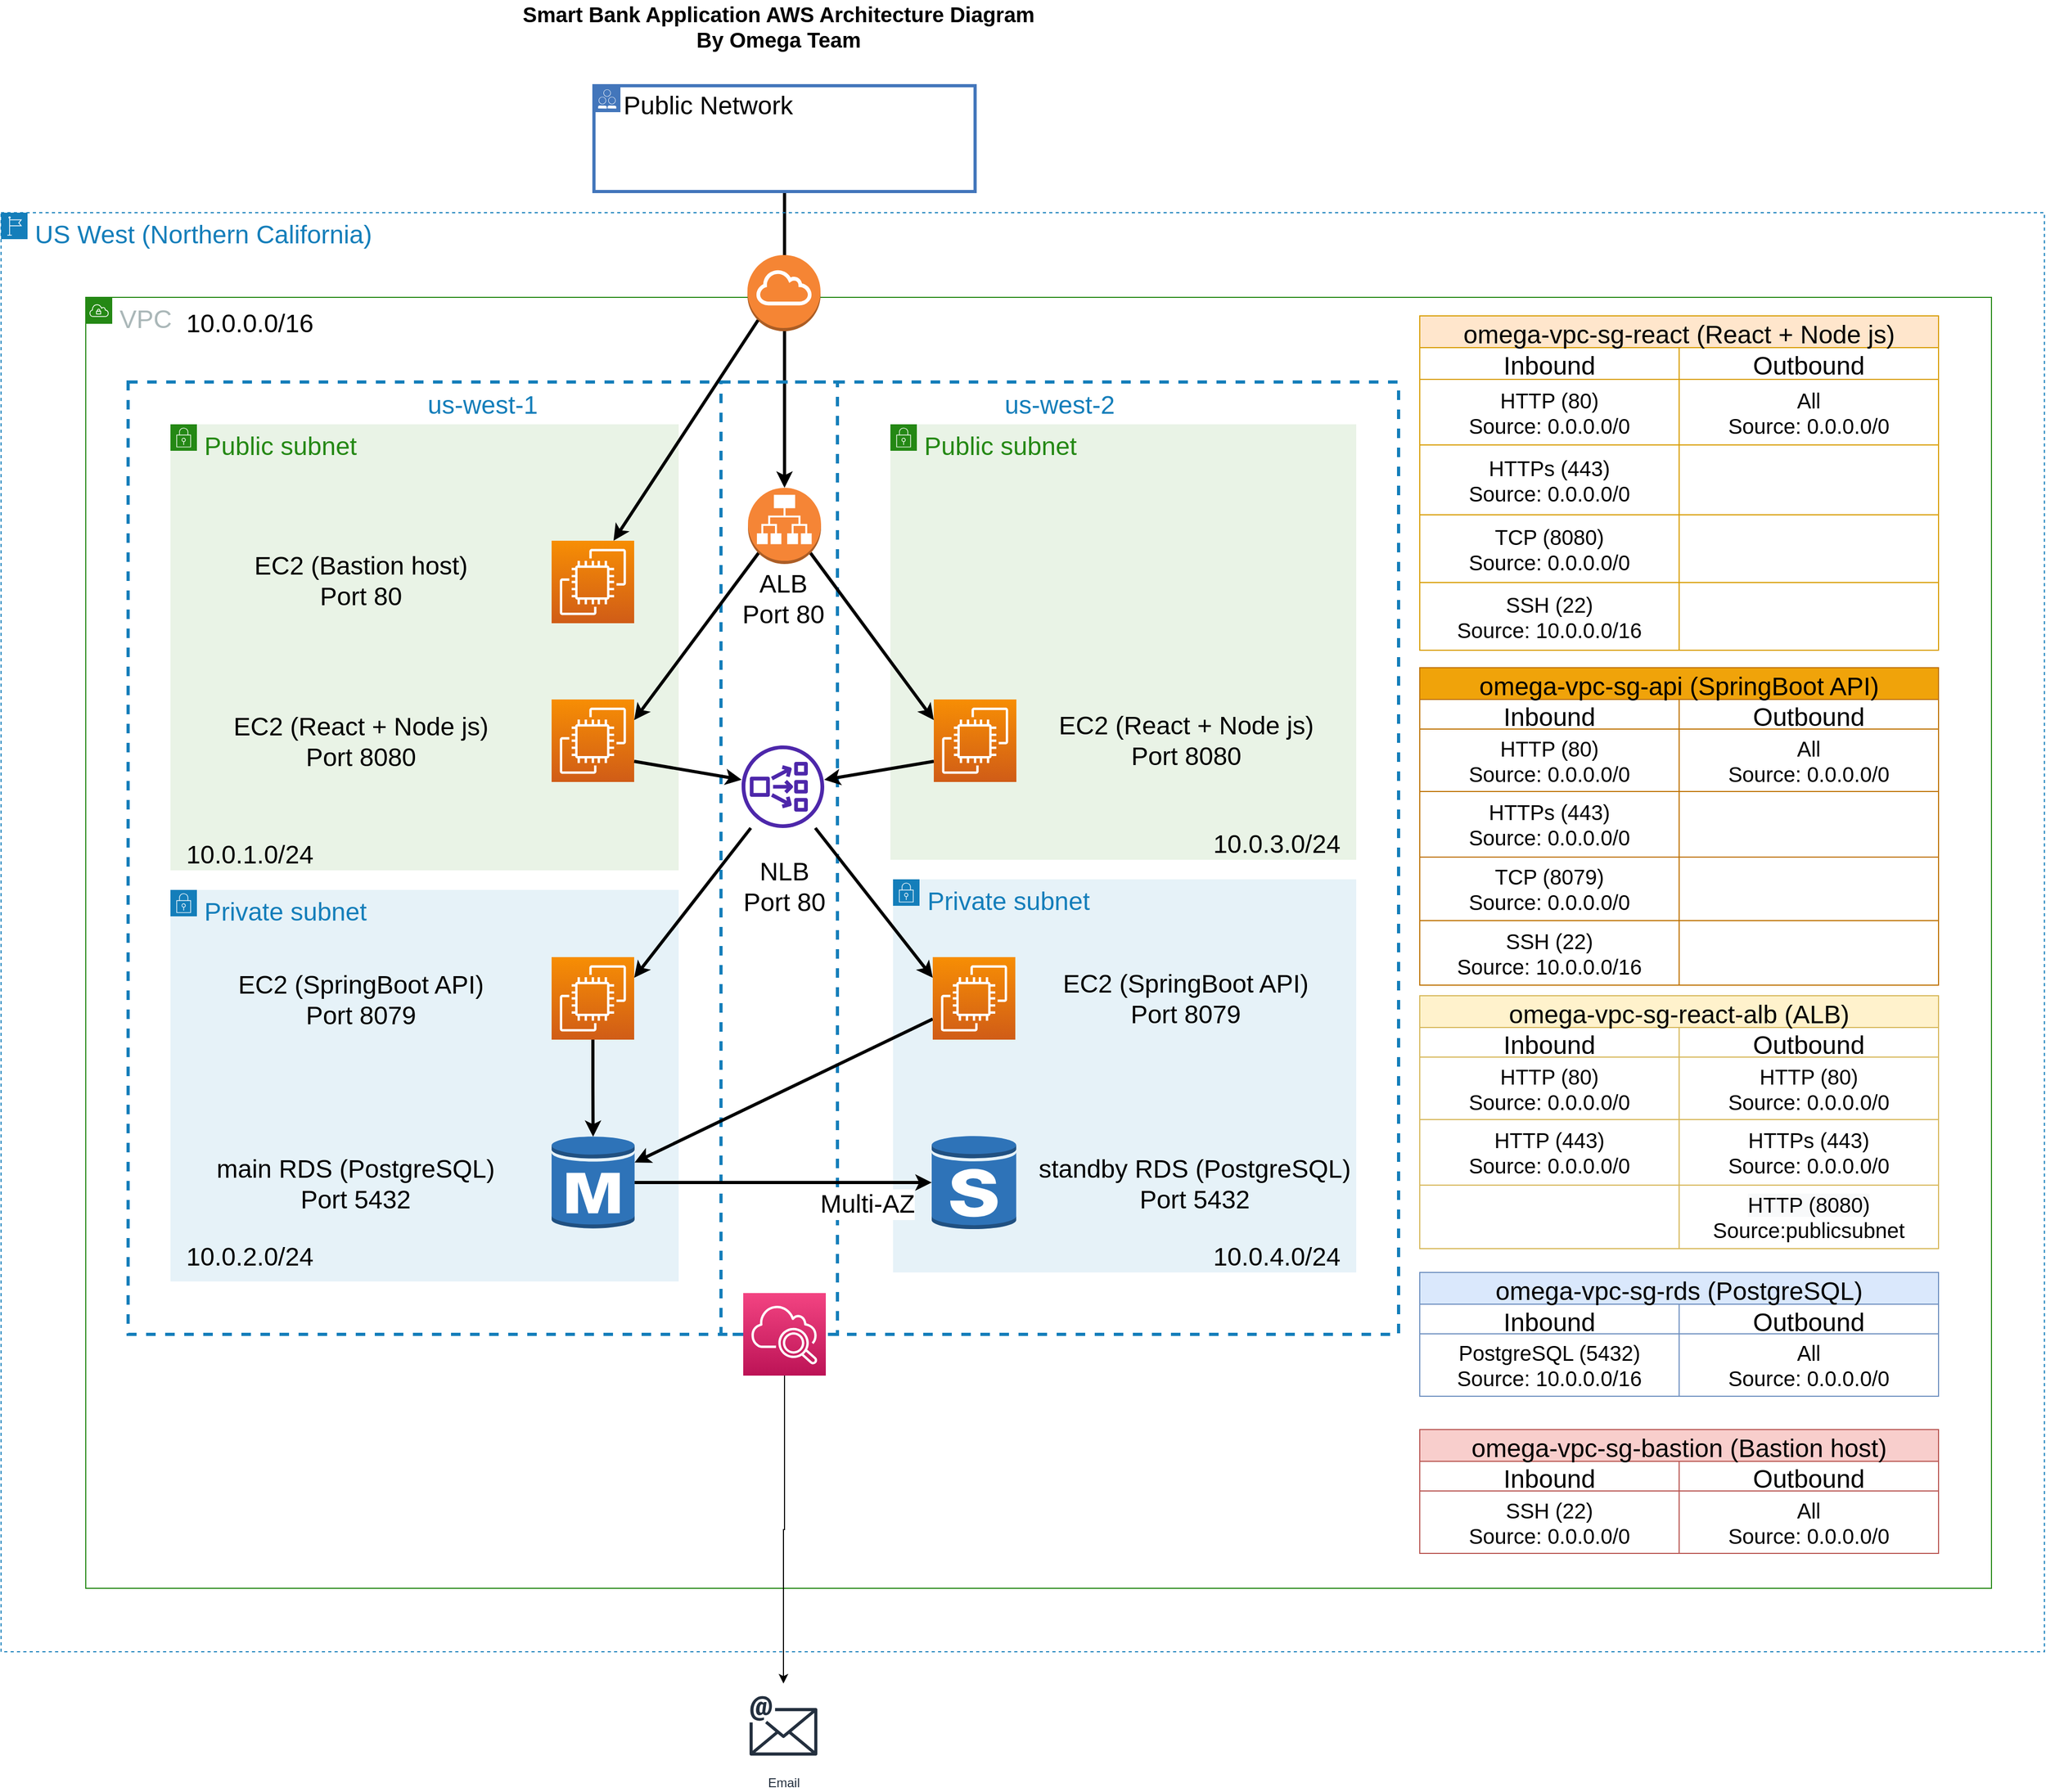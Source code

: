 <mxfile version="20.0.4" type="github">
  <diagram id="q4DbutcKK7p-0qS4GxbQ" name="Page-1">
    <mxGraphModel dx="2607" dy="2327" grid="1" gridSize="10" guides="1" tooltips="1" connect="1" arrows="1" fold="1" page="1" pageScale="1" pageWidth="850" pageHeight="1100" math="0" shadow="0">
      <root>
        <mxCell id="0" />
        <mxCell id="1" parent="0" />
        <mxCell id="DpT2R7imNi2lBxHPkehf-1" value="&lt;b&gt;Smart Bank Application AWS Architecture Diagram&lt;br&gt;By Omega Team&lt;br&gt;&lt;/b&gt;" style="text;html=1;strokeColor=none;fillColor=none;align=center;verticalAlign=middle;whiteSpace=wrap;rounded=0;fontSize=20;" parent="1" vertex="1">
          <mxGeometry x="530" y="40" width="489" height="47.5" as="geometry" />
        </mxCell>
        <mxCell id="DpT2R7imNi2lBxHPkehf-2" style="edgeStyle=orthogonalEdgeStyle;rounded=0;orthogonalLoop=1;jettySize=auto;html=1;fontSize=24;strokeWidth=3;entryX=0.5;entryY=0;entryDx=0;entryDy=0;entryPerimeter=0;" parent="1" source="DpT2R7imNi2lBxHPkehf-97" target="DpT2R7imNi2lBxHPkehf-32" edge="1">
          <mxGeometry relative="1" as="geometry">
            <mxPoint x="780" y="392" as="targetPoint" />
          </mxGeometry>
        </mxCell>
        <mxCell id="DpT2R7imNi2lBxHPkehf-3" value="US West (Northern California)" style="points=[[0,0],[0.25,0],[0.5,0],[0.75,0],[1,0],[1,0.25],[1,0.5],[1,0.75],[1,1],[0.75,1],[0.5,1],[0.25,1],[0,1],[0,0.75],[0,0.5],[0,0.25]];outlineConnect=0;gradientColor=none;html=1;whiteSpace=wrap;fontSize=24;fontStyle=0;container=1;pointerEvents=0;collapsible=0;recursiveResize=0;shape=mxgraph.aws4.group;grIcon=mxgraph.aws4.group_region;strokeColor=#147EBA;fillColor=none;verticalAlign=top;align=left;spacingLeft=30;fontColor=#147EBA;dashed=1;" parent="1" vertex="1">
          <mxGeometry x="40" y="240" width="1930" height="1360" as="geometry" />
        </mxCell>
        <mxCell id="DpT2R7imNi2lBxHPkehf-4" value="VPC" style="points=[[0,0],[0.25,0],[0.5,0],[0.75,0],[1,0],[1,0.25],[1,0.5],[1,0.75],[1,1],[0.75,1],[0.5,1],[0.25,1],[0,1],[0,0.75],[0,0.5],[0,0.25]];outlineConnect=0;gradientColor=none;html=1;whiteSpace=wrap;fontSize=24;fontStyle=0;container=1;pointerEvents=0;collapsible=0;recursiveResize=0;shape=mxgraph.aws4.group;grIcon=mxgraph.aws4.group_vpc;strokeColor=#248814;fillColor=none;verticalAlign=top;align=left;spacingLeft=30;fontColor=#AAB7B8;dashed=0;" parent="DpT2R7imNi2lBxHPkehf-3" vertex="1">
          <mxGeometry x="80" y="80" width="1800" height="1220" as="geometry" />
        </mxCell>
        <mxCell id="DpT2R7imNi2lBxHPkehf-5" value="us-west-1" style="fillColor=none;strokeColor=#147EBA;dashed=1;verticalAlign=top;fontStyle=0;fontColor=#147EBA;fontSize=24;strokeWidth=3;" parent="DpT2R7imNi2lBxHPkehf-4" vertex="1">
          <mxGeometry x="40" y="80" width="670" height="900" as="geometry" />
        </mxCell>
        <mxCell id="DpT2R7imNi2lBxHPkehf-6" value="us-west-2" style="fillColor=none;strokeColor=#147EBA;dashed=1;verticalAlign=top;fontStyle=0;fontColor=#147EBA;fontSize=24;strokeWidth=3;" parent="DpT2R7imNi2lBxHPkehf-4" vertex="1">
          <mxGeometry x="600" y="80" width="640" height="900" as="geometry" />
        </mxCell>
        <mxCell id="DpT2R7imNi2lBxHPkehf-7" value="Public subnet" style="points=[[0,0],[0.25,0],[0.5,0],[0.75,0],[1,0],[1,0.25],[1,0.5],[1,0.75],[1,1],[0.75,1],[0.5,1],[0.25,1],[0,1],[0,0.75],[0,0.5],[0,0.25]];outlineConnect=0;gradientColor=none;html=1;whiteSpace=wrap;fontSize=24;fontStyle=0;container=1;pointerEvents=0;collapsible=0;recursiveResize=0;shape=mxgraph.aws4.group;grIcon=mxgraph.aws4.group_security_group;grStroke=0;strokeColor=#248814;fillColor=#E9F3E6;verticalAlign=top;align=left;spacingLeft=30;fontColor=#248814;dashed=0;" parent="DpT2R7imNi2lBxHPkehf-4" vertex="1">
          <mxGeometry x="80" y="120" width="480" height="421.5" as="geometry" />
        </mxCell>
        <mxCell id="DpT2R7imNi2lBxHPkehf-9" value="&lt;font style=&quot;font-size: 24px;&quot;&gt;10.0.1.0/24&lt;/font&gt;" style="text;html=1;strokeColor=none;fillColor=none;align=center;verticalAlign=middle;whiteSpace=wrap;rounded=0;" parent="DpT2R7imNi2lBxHPkehf-7" vertex="1">
          <mxGeometry y="391.5" width="150" height="30" as="geometry" />
        </mxCell>
        <mxCell id="DpT2R7imNi2lBxHPkehf-10" value="" style="sketch=0;points=[[0,0,0],[0.25,0,0],[0.5,0,0],[0.75,0,0],[1,0,0],[0,1,0],[0.25,1,0],[0.5,1,0],[0.75,1,0],[1,1,0],[0,0.25,0],[0,0.5,0],[0,0.75,0],[1,0.25,0],[1,0.5,0],[1,0.75,0]];outlineConnect=0;fontColor=#232F3E;gradientColor=#F78E04;gradientDirection=north;fillColor=#D05C17;strokeColor=#ffffff;dashed=0;verticalLabelPosition=bottom;verticalAlign=top;align=center;html=1;fontSize=12;fontStyle=0;aspect=fixed;shape=mxgraph.aws4.resourceIcon;resIcon=mxgraph.aws4.ec2;" parent="DpT2R7imNi2lBxHPkehf-7" vertex="1">
          <mxGeometry x="360" y="260" width="78" height="78" as="geometry" />
        </mxCell>
        <mxCell id="DpT2R7imNi2lBxHPkehf-11" value="Public subnet" style="points=[[0,0],[0.25,0],[0.5,0],[0.75,0],[1,0],[1,0.25],[1,0.5],[1,0.75],[1,1],[0.75,1],[0.5,1],[0.25,1],[0,1],[0,0.75],[0,0.5],[0,0.25]];outlineConnect=0;gradientColor=none;html=1;whiteSpace=wrap;fontSize=24;fontStyle=0;container=1;pointerEvents=0;collapsible=0;recursiveResize=0;shape=mxgraph.aws4.group;grIcon=mxgraph.aws4.group_security_group;grStroke=0;strokeColor=#248814;fillColor=#E9F3E6;verticalAlign=top;align=left;spacingLeft=30;fontColor=#248814;dashed=0;" parent="DpT2R7imNi2lBxHPkehf-4" vertex="1">
          <mxGeometry x="760" y="120" width="440" height="411.5" as="geometry" />
        </mxCell>
        <mxCell id="DpT2R7imNi2lBxHPkehf-12" value="Private subnet" style="points=[[0,0],[0.25,0],[0.5,0],[0.75,0],[1,0],[1,0.25],[1,0.5],[1,0.75],[1,1],[0.75,1],[0.5,1],[0.25,1],[0,1],[0,0.75],[0,0.5],[0,0.25]];outlineConnect=0;gradientColor=none;html=1;whiteSpace=wrap;fontSize=24;fontStyle=0;container=1;pointerEvents=0;collapsible=0;recursiveResize=0;shape=mxgraph.aws4.group;grIcon=mxgraph.aws4.group_security_group;grStroke=0;strokeColor=#147EBA;fillColor=#E6F2F8;verticalAlign=top;align=left;spacingLeft=30;fontColor=#147EBA;dashed=0;" parent="DpT2R7imNi2lBxHPkehf-4" vertex="1">
          <mxGeometry x="80" y="560" width="480" height="370" as="geometry" />
        </mxCell>
        <mxCell id="DpT2R7imNi2lBxHPkehf-94" value="&lt;font style=&quot;font-size: 24px;&quot;&gt;10.0.2.0/24&lt;/font&gt;" style="text;html=1;strokeColor=none;fillColor=none;align=center;verticalAlign=middle;whiteSpace=wrap;rounded=0;" parent="DpT2R7imNi2lBxHPkehf-12" vertex="1">
          <mxGeometry y="331.5" width="150" height="30" as="geometry" />
        </mxCell>
        <mxCell id="DpT2R7imNi2lBxHPkehf-35" value="" style="sketch=0;points=[[0,0,0],[0.25,0,0],[0.5,0,0],[0.75,0,0],[1,0,0],[0,1,0],[0.25,1,0],[0.5,1,0],[0.75,1,0],[1,1,0],[0,0.25,0],[0,0.5,0],[0,0.75,0],[1,0.25,0],[1,0.5,0],[1,0.75,0]];outlineConnect=0;fontColor=#232F3E;gradientColor=#F78E04;gradientDirection=north;fillColor=#D05C17;strokeColor=#ffffff;dashed=0;verticalLabelPosition=bottom;verticalAlign=top;align=center;html=1;fontSize=12;fontStyle=0;aspect=fixed;shape=mxgraph.aws4.resourceIcon;resIcon=mxgraph.aws4.ec2;" parent="DpT2R7imNi2lBxHPkehf-12" vertex="1">
          <mxGeometry x="360" y="63.5" width="78" height="78" as="geometry" />
        </mxCell>
        <mxCell id="DpT2R7imNi2lBxHPkehf-25" value="" style="outlineConnect=0;dashed=0;verticalLabelPosition=bottom;verticalAlign=top;align=center;html=1;shape=mxgraph.aws3.rds_db_instance;fillColor=#2E73B8;gradientColor=none;fontSize=24;" parent="DpT2R7imNi2lBxHPkehf-12" vertex="1">
          <mxGeometry x="360" y="231.5" width="78.38" height="90" as="geometry" />
        </mxCell>
        <mxCell id="DpT2R7imNi2lBxHPkehf-17" style="edgeStyle=orthogonalEdgeStyle;rounded=0;orthogonalLoop=1;jettySize=auto;html=1;entryX=0.5;entryY=0.02;entryDx=0;entryDy=0;entryPerimeter=0;fontSize=24;strokeWidth=3;" parent="DpT2R7imNi2lBxHPkehf-12" source="DpT2R7imNi2lBxHPkehf-35" target="DpT2R7imNi2lBxHPkehf-25" edge="1">
          <mxGeometry relative="1" as="geometry" />
        </mxCell>
        <mxCell id="DpT2R7imNi2lBxHPkehf-13" value="Private subnet" style="points=[[0,0],[0.25,0],[0.5,0],[0.75,0],[1,0],[1,0.25],[1,0.5],[1,0.75],[1,1],[0.75,1],[0.5,1],[0.25,1],[0,1],[0,0.75],[0,0.5],[0,0.25]];outlineConnect=0;gradientColor=none;html=1;whiteSpace=wrap;fontSize=24;fontStyle=0;container=1;pointerEvents=0;collapsible=0;recursiveResize=0;shape=mxgraph.aws4.group;grIcon=mxgraph.aws4.group_security_group;grStroke=0;strokeColor=#147EBA;fillColor=#E6F2F8;verticalAlign=top;align=left;spacingLeft=30;fontColor=#147EBA;dashed=0;" parent="DpT2R7imNi2lBxHPkehf-4" vertex="1">
          <mxGeometry x="762.5" y="550" width="437.5" height="371.5" as="geometry" />
        </mxCell>
        <mxCell id="DpT2R7imNi2lBxHPkehf-14" value="&lt;font style=&quot;font-size: 24px;&quot;&gt;10.0.4.0/24&lt;/font&gt;" style="text;html=1;strokeColor=none;fillColor=none;align=center;verticalAlign=middle;whiteSpace=wrap;rounded=0;" parent="DpT2R7imNi2lBxHPkehf-13" vertex="1">
          <mxGeometry x="287.5" y="341.5" width="150" height="30" as="geometry" />
        </mxCell>
        <mxCell id="DpT2R7imNi2lBxHPkehf-16" value="" style="sketch=0;outlineConnect=0;fontColor=#232F3E;gradientColor=none;fillColor=#4D27AA;strokeColor=none;dashed=0;verticalLabelPosition=bottom;verticalAlign=top;align=center;html=1;fontSize=12;fontStyle=0;aspect=fixed;pointerEvents=1;shape=mxgraph.aws4.network_load_balancer;" parent="DpT2R7imNi2lBxHPkehf-4" vertex="1">
          <mxGeometry x="619.5" y="423.5" width="78" height="78" as="geometry" />
        </mxCell>
        <mxCell id="DpT2R7imNi2lBxHPkehf-18" value="" style="endArrow=classic;html=1;rounded=0;fontSize=24;strokeWidth=3;entryX=1;entryY=0.25;entryDx=0;entryDy=0;entryPerimeter=0;exitX=0.145;exitY=0.855;exitDx=0;exitDy=0;exitPerimeter=0;" parent="DpT2R7imNi2lBxHPkehf-4" source="DpT2R7imNi2lBxHPkehf-32" target="DpT2R7imNi2lBxHPkehf-10" edge="1">
          <mxGeometry width="50" height="50" relative="1" as="geometry">
            <mxPoint x="621" y="136.675" as="sourcePoint" />
            <mxPoint x="740" y="130" as="targetPoint" />
          </mxGeometry>
        </mxCell>
        <mxCell id="DpT2R7imNi2lBxHPkehf-19" value="" style="endArrow=classic;html=1;rounded=0;fontSize=24;strokeWidth=3;entryX=0;entryY=0.25;entryDx=0;entryDy=0;entryPerimeter=0;exitX=0.855;exitY=0.855;exitDx=0;exitDy=0;exitPerimeter=0;" parent="DpT2R7imNi2lBxHPkehf-4" source="DpT2R7imNi2lBxHPkehf-32" target="DpT2R7imNi2lBxHPkehf-92" edge="1">
          <mxGeometry width="50" height="50" relative="1" as="geometry">
            <mxPoint x="699.0" y="136.533" as="sourcePoint" />
            <mxPoint x="740" y="130" as="targetPoint" />
          </mxGeometry>
        </mxCell>
        <mxCell id="DpT2R7imNi2lBxHPkehf-20" value="" style="endArrow=classic;html=1;rounded=0;fontSize=24;strokeWidth=3;exitX=0;exitY=0.75;exitDx=0;exitDy=0;exitPerimeter=0;" parent="DpT2R7imNi2lBxHPkehf-4" source="DpT2R7imNi2lBxHPkehf-92" target="DpT2R7imNi2lBxHPkehf-16" edge="1">
          <mxGeometry width="50" height="50" relative="1" as="geometry">
            <mxPoint x="690" y="180" as="sourcePoint" />
            <mxPoint x="740" y="130" as="targetPoint" />
          </mxGeometry>
        </mxCell>
        <mxCell id="DpT2R7imNi2lBxHPkehf-21" value="" style="endArrow=classic;html=1;rounded=0;fontSize=24;strokeWidth=3;entryX=1;entryY=0.25;entryDx=0;entryDy=0;entryPerimeter=0;" parent="DpT2R7imNi2lBxHPkehf-4" source="DpT2R7imNi2lBxHPkehf-16" target="DpT2R7imNi2lBxHPkehf-35" edge="1">
          <mxGeometry width="50" height="50" relative="1" as="geometry">
            <mxPoint x="690" y="180" as="sourcePoint" />
            <mxPoint x="740" y="130" as="targetPoint" />
          </mxGeometry>
        </mxCell>
        <mxCell id="DpT2R7imNi2lBxHPkehf-22" value="" style="endArrow=classic;html=1;rounded=0;fontSize=24;strokeWidth=3;entryX=0;entryY=0.25;entryDx=0;entryDy=0;entryPerimeter=0;" parent="DpT2R7imNi2lBxHPkehf-4" source="DpT2R7imNi2lBxHPkehf-16" target="DpT2R7imNi2lBxHPkehf-93" edge="1">
          <mxGeometry width="50" height="50" relative="1" as="geometry">
            <mxPoint x="690" y="180" as="sourcePoint" />
            <mxPoint x="740" y="130" as="targetPoint" />
          </mxGeometry>
        </mxCell>
        <mxCell id="DpT2R7imNi2lBxHPkehf-23" style="edgeStyle=orthogonalEdgeStyle;rounded=0;orthogonalLoop=1;jettySize=auto;html=1;fontSize=24;strokeWidth=3;" parent="DpT2R7imNi2lBxHPkehf-4" source="DpT2R7imNi2lBxHPkehf-25" target="DpT2R7imNi2lBxHPkehf-34" edge="1">
          <mxGeometry relative="1" as="geometry">
            <mxPoint x="480" y="640" as="sourcePoint" />
            <mxPoint x="850" y="660" as="targetPoint" />
          </mxGeometry>
        </mxCell>
        <mxCell id="DpT2R7imNi2lBxHPkehf-24" value="Multi-AZ" style="edgeLabel;html=1;align=center;verticalAlign=middle;resizable=0;points=[];fontSize=24;" parent="DpT2R7imNi2lBxHPkehf-23" vertex="1" connectable="0">
          <mxGeometry x="0.322" y="-8" relative="1" as="geometry">
            <mxPoint x="34" y="12" as="offset" />
          </mxGeometry>
        </mxCell>
        <mxCell id="DpT2R7imNi2lBxHPkehf-26" value="EC2 (React + Node js)&lt;br&gt;Port 8080" style="text;html=1;strokeColor=none;fillColor=none;align=center;verticalAlign=middle;whiteSpace=wrap;rounded=0;fontSize=24;" parent="DpT2R7imNi2lBxHPkehf-4" vertex="1">
          <mxGeometry x="879" y="379" width="321" height="80" as="geometry" />
        </mxCell>
        <mxCell id="DpT2R7imNi2lBxHPkehf-27" value="NLB&lt;br&gt;Port 80" style="text;html=1;strokeColor=none;fillColor=none;align=center;verticalAlign=middle;whiteSpace=wrap;rounded=0;fontSize=24;" parent="DpT2R7imNi2lBxHPkehf-4" vertex="1">
          <mxGeometry x="610" y="541.5" width="100" height="30" as="geometry" />
        </mxCell>
        <mxCell id="DpT2R7imNi2lBxHPkehf-28" value="ALB&lt;br&gt;Port 80" style="text;html=1;strokeColor=none;fillColor=none;align=center;verticalAlign=middle;whiteSpace=wrap;rounded=0;fontSize=24;" parent="DpT2R7imNi2lBxHPkehf-4" vertex="1">
          <mxGeometry x="608.5" y="270" width="100" height="30" as="geometry" />
        </mxCell>
        <mxCell id="DpT2R7imNi2lBxHPkehf-29" value="" style="endArrow=classic;html=1;rounded=0;fontSize=24;strokeWidth=3;exitX=1;exitY=0.75;exitDx=0;exitDy=0;exitPerimeter=0;" parent="DpT2R7imNi2lBxHPkehf-4" source="DpT2R7imNi2lBxHPkehf-10" target="DpT2R7imNi2lBxHPkehf-16" edge="1">
          <mxGeometry width="50" height="50" relative="1" as="geometry">
            <mxPoint x="690" y="260" as="sourcePoint" />
            <mxPoint x="740" y="210" as="targetPoint" />
          </mxGeometry>
        </mxCell>
        <mxCell id="DpT2R7imNi2lBxHPkehf-30" value="" style="endArrow=classic;html=1;rounded=0;exitX=0;exitY=0.75;exitDx=0;exitDy=0;exitPerimeter=0;strokeWidth=3;" parent="DpT2R7imNi2lBxHPkehf-4" source="DpT2R7imNi2lBxHPkehf-93" target="DpT2R7imNi2lBxHPkehf-25" edge="1">
          <mxGeometry width="50" height="50" relative="1" as="geometry">
            <mxPoint x="650" y="550" as="sourcePoint" />
            <mxPoint x="700" y="500" as="targetPoint" />
          </mxGeometry>
        </mxCell>
        <mxCell id="DpT2R7imNi2lBxHPkehf-31" value="&lt;font style=&quot;font-size: 24px;&quot;&gt;10.0.0.0/16&lt;/font&gt;" style="text;html=1;strokeColor=none;fillColor=none;align=center;verticalAlign=middle;whiteSpace=wrap;rounded=0;" parent="DpT2R7imNi2lBxHPkehf-4" vertex="1">
          <mxGeometry x="80" y="10" width="150" height="30" as="geometry" />
        </mxCell>
        <mxCell id="DpT2R7imNi2lBxHPkehf-32" value="" style="outlineConnect=0;dashed=0;verticalLabelPosition=bottom;verticalAlign=top;align=center;html=1;shape=mxgraph.aws3.application_load_balancer;fillColor=#F58536;gradientColor=none;" parent="DpT2R7imNi2lBxHPkehf-4" vertex="1">
          <mxGeometry x="625.5" y="180" width="69" height="72" as="geometry" />
        </mxCell>
        <mxCell id="DpT2R7imNi2lBxHPkehf-33" value="main&amp;nbsp;RDS (PostgreSQL)&lt;br&gt;Port 5432" style="text;html=1;strokeColor=none;fillColor=none;align=center;verticalAlign=middle;whiteSpace=wrap;rounded=0;fontSize=24;" parent="DpT2R7imNi2lBxHPkehf-4" vertex="1">
          <mxGeometry x="80" y="793.5" width="350" height="88" as="geometry" />
        </mxCell>
        <mxCell id="DpT2R7imNi2lBxHPkehf-34" value="" style="outlineConnect=0;dashed=0;verticalLabelPosition=bottom;verticalAlign=top;align=center;html=1;shape=mxgraph.aws3.rds_db_instance_standby_multi_az;fillColor=#2E73B8;gradientColor=none;fontSize=24;" parent="DpT2R7imNi2lBxHPkehf-4" vertex="1">
          <mxGeometry x="799" y="791.5" width="80" height="90" as="geometry" />
        </mxCell>
        <mxCell id="DpT2R7imNi2lBxHPkehf-36" value="EC2 (SpringBoot API)&lt;br&gt;Port 8079" style="text;html=1;strokeColor=none;fillColor=none;align=center;verticalAlign=middle;whiteSpace=wrap;rounded=0;fontSize=24;" parent="DpT2R7imNi2lBxHPkehf-4" vertex="1">
          <mxGeometry x="878" y="623.5" width="322" height="79" as="geometry" />
        </mxCell>
        <mxCell id="DpT2R7imNi2lBxHPkehf-37" value="omega-vpc-sg-react (React + Node js)" style="shape=table;startSize=30;container=1;collapsible=0;childLayout=tableLayout;fontSize=24;fillColor=#ffe6cc;strokeColor=#d79b00;" parent="DpT2R7imNi2lBxHPkehf-4" vertex="1">
          <mxGeometry x="1260" y="17.5" width="490" height="316" as="geometry" />
        </mxCell>
        <mxCell id="DpT2R7imNi2lBxHPkehf-38" value="" style="shape=tableRow;horizontal=0;startSize=0;swimlaneHead=0;swimlaneBody=0;top=0;left=0;bottom=0;right=0;collapsible=0;dropTarget=0;fillColor=none;points=[[0,0.5],[1,0.5]];portConstraint=eastwest;fontSize=24;" parent="DpT2R7imNi2lBxHPkehf-37" vertex="1">
          <mxGeometry y="30" width="490" height="30" as="geometry" />
        </mxCell>
        <mxCell id="DpT2R7imNi2lBxHPkehf-39" value="Inbound" style="shape=partialRectangle;html=1;whiteSpace=wrap;connectable=0;overflow=hidden;fillColor=none;top=0;left=0;bottom=0;right=0;pointerEvents=1;fontSize=24;" parent="DpT2R7imNi2lBxHPkehf-38" vertex="1">
          <mxGeometry width="245" height="30" as="geometry">
            <mxRectangle width="245" height="30" as="alternateBounds" />
          </mxGeometry>
        </mxCell>
        <mxCell id="DpT2R7imNi2lBxHPkehf-40" value="Outbound" style="shape=partialRectangle;html=1;whiteSpace=wrap;connectable=0;overflow=hidden;fillColor=none;top=0;left=0;bottom=0;right=0;pointerEvents=1;fontSize=24;" parent="DpT2R7imNi2lBxHPkehf-38" vertex="1">
          <mxGeometry x="245" width="245" height="30" as="geometry">
            <mxRectangle width="245" height="30" as="alternateBounds" />
          </mxGeometry>
        </mxCell>
        <mxCell id="DpT2R7imNi2lBxHPkehf-41" value="" style="shape=tableRow;horizontal=0;startSize=0;swimlaneHead=0;swimlaneBody=0;top=0;left=0;bottom=0;right=0;collapsible=0;dropTarget=0;fillColor=none;points=[[0,0.5],[1,0.5]];portConstraint=eastwest;fontSize=24;" parent="DpT2R7imNi2lBxHPkehf-37" vertex="1">
          <mxGeometry y="60" width="490" height="62" as="geometry" />
        </mxCell>
        <mxCell id="DpT2R7imNi2lBxHPkehf-42" value="&lt;font style=&quot;font-size: 20px;&quot;&gt;HTTP (80)&lt;br style=&quot;font-size: 20px;&quot;&gt;Source: 0.0.0.0/0&lt;/font&gt;" style="shape=partialRectangle;html=1;whiteSpace=wrap;connectable=0;overflow=hidden;fillColor=none;top=0;left=0;bottom=0;right=0;pointerEvents=1;fontSize=20;" parent="DpT2R7imNi2lBxHPkehf-41" vertex="1">
          <mxGeometry width="245" height="62" as="geometry">
            <mxRectangle width="245" height="62" as="alternateBounds" />
          </mxGeometry>
        </mxCell>
        <mxCell id="DpT2R7imNi2lBxHPkehf-43" value="All&lt;br&gt;Source: 0.0.0.0/0" style="shape=partialRectangle;html=1;whiteSpace=wrap;connectable=0;overflow=hidden;fillColor=none;top=0;left=0;bottom=0;right=0;pointerEvents=1;fontSize=20;labelBorderColor=none;strokeColor=none;" parent="DpT2R7imNi2lBxHPkehf-41" vertex="1">
          <mxGeometry x="245" width="245" height="62" as="geometry">
            <mxRectangle width="245" height="62" as="alternateBounds" />
          </mxGeometry>
        </mxCell>
        <mxCell id="DpT2R7imNi2lBxHPkehf-44" style="shape=tableRow;horizontal=0;startSize=0;swimlaneHead=0;swimlaneBody=0;top=0;left=0;bottom=0;right=0;collapsible=0;dropTarget=0;fillColor=none;points=[[0,0.5],[1,0.5]];portConstraint=eastwest;fontSize=24;" parent="DpT2R7imNi2lBxHPkehf-37" vertex="1">
          <mxGeometry y="122" width="490" height="66" as="geometry" />
        </mxCell>
        <mxCell id="DpT2R7imNi2lBxHPkehf-45" value="HTTPs (443)&lt;br&gt;Source: 0.0.0.0/0" style="shape=partialRectangle;html=1;whiteSpace=wrap;connectable=0;overflow=hidden;fillColor=none;top=0;left=0;bottom=0;right=0;pointerEvents=1;fontSize=20;" parent="DpT2R7imNi2lBxHPkehf-44" vertex="1">
          <mxGeometry width="245" height="66" as="geometry">
            <mxRectangle width="245" height="66" as="alternateBounds" />
          </mxGeometry>
        </mxCell>
        <mxCell id="DpT2R7imNi2lBxHPkehf-46" value="" style="shape=partialRectangle;html=1;whiteSpace=wrap;connectable=0;overflow=hidden;fillColor=none;top=0;left=0;bottom=0;right=0;pointerEvents=1;fontSize=20;labelBorderColor=none;strokeColor=none;" parent="DpT2R7imNi2lBxHPkehf-44" vertex="1">
          <mxGeometry x="245" width="245" height="66" as="geometry">
            <mxRectangle width="245" height="66" as="alternateBounds" />
          </mxGeometry>
        </mxCell>
        <mxCell id="DpT2R7imNi2lBxHPkehf-47" style="shape=tableRow;horizontal=0;startSize=0;swimlaneHead=0;swimlaneBody=0;top=0;left=0;bottom=0;right=0;collapsible=0;dropTarget=0;fillColor=none;points=[[0,0.5],[1,0.5]];portConstraint=eastwest;fontSize=24;" parent="DpT2R7imNi2lBxHPkehf-37" vertex="1">
          <mxGeometry y="188" width="490" height="64" as="geometry" />
        </mxCell>
        <mxCell id="DpT2R7imNi2lBxHPkehf-48" value="TCP (8080)&lt;br&gt;Source: 0.0.0.0/0" style="shape=partialRectangle;html=1;whiteSpace=wrap;connectable=0;overflow=hidden;fillColor=none;top=0;left=0;bottom=0;right=0;pointerEvents=1;fontSize=20;" parent="DpT2R7imNi2lBxHPkehf-47" vertex="1">
          <mxGeometry width="245" height="64" as="geometry">
            <mxRectangle width="245" height="64" as="alternateBounds" />
          </mxGeometry>
        </mxCell>
        <mxCell id="DpT2R7imNi2lBxHPkehf-49" value="" style="shape=partialRectangle;html=1;whiteSpace=wrap;connectable=0;overflow=hidden;fillColor=none;top=0;left=0;bottom=0;right=0;pointerEvents=1;fontSize=20;labelBorderColor=none;strokeColor=none;" parent="DpT2R7imNi2lBxHPkehf-47" vertex="1">
          <mxGeometry x="245" width="245" height="64" as="geometry">
            <mxRectangle width="245" height="64" as="alternateBounds" />
          </mxGeometry>
        </mxCell>
        <mxCell id="DpT2R7imNi2lBxHPkehf-50" style="shape=tableRow;horizontal=0;startSize=0;swimlaneHead=0;swimlaneBody=0;top=0;left=0;bottom=0;right=0;collapsible=0;dropTarget=0;fillColor=none;points=[[0,0.5],[1,0.5]];portConstraint=eastwest;fontSize=24;" parent="DpT2R7imNi2lBxHPkehf-37" vertex="1">
          <mxGeometry y="252" width="490" height="64" as="geometry" />
        </mxCell>
        <mxCell id="DpT2R7imNi2lBxHPkehf-51" value="SSH (22)&lt;br&gt;Source: 10.0.0.0/16" style="shape=partialRectangle;html=1;whiteSpace=wrap;connectable=0;overflow=hidden;fillColor=none;top=0;left=0;bottom=0;right=0;pointerEvents=1;fontSize=20;" parent="DpT2R7imNi2lBxHPkehf-50" vertex="1">
          <mxGeometry width="245" height="64" as="geometry">
            <mxRectangle width="245" height="64" as="alternateBounds" />
          </mxGeometry>
        </mxCell>
        <mxCell id="DpT2R7imNi2lBxHPkehf-52" value="" style="shape=partialRectangle;html=1;whiteSpace=wrap;connectable=0;overflow=hidden;fillColor=none;top=0;left=0;bottom=0;right=0;pointerEvents=1;fontSize=20;labelBorderColor=none;strokeColor=none;" parent="DpT2R7imNi2lBxHPkehf-50" vertex="1">
          <mxGeometry x="245" width="245" height="64" as="geometry">
            <mxRectangle width="245" height="64" as="alternateBounds" />
          </mxGeometry>
        </mxCell>
        <mxCell id="DpT2R7imNi2lBxHPkehf-53" value="omega-vpc-sg-api (SpringBoot API)" style="shape=table;startSize=30;container=1;collapsible=0;childLayout=tableLayout;fontSize=24;fillColor=#f0a30a;strokeColor=#BD7000;fontColor=#000000;" parent="DpT2R7imNi2lBxHPkehf-4" vertex="1">
          <mxGeometry x="1260" y="350" width="490" height="300" as="geometry" />
        </mxCell>
        <mxCell id="DpT2R7imNi2lBxHPkehf-54" value="" style="shape=tableRow;horizontal=0;startSize=0;swimlaneHead=0;swimlaneBody=0;top=0;left=0;bottom=0;right=0;collapsible=0;dropTarget=0;fillColor=none;points=[[0,0.5],[1,0.5]];portConstraint=eastwest;fontSize=24;" parent="DpT2R7imNi2lBxHPkehf-53" vertex="1">
          <mxGeometry y="30" width="490" height="28" as="geometry" />
        </mxCell>
        <mxCell id="DpT2R7imNi2lBxHPkehf-55" value="Inbound" style="shape=partialRectangle;html=1;whiteSpace=wrap;connectable=0;overflow=hidden;fillColor=none;top=0;left=0;bottom=0;right=0;pointerEvents=1;fontSize=24;" parent="DpT2R7imNi2lBxHPkehf-54" vertex="1">
          <mxGeometry width="245" height="28" as="geometry">
            <mxRectangle width="245" height="28" as="alternateBounds" />
          </mxGeometry>
        </mxCell>
        <mxCell id="DpT2R7imNi2lBxHPkehf-56" value="Outbound" style="shape=partialRectangle;html=1;whiteSpace=wrap;connectable=0;overflow=hidden;fillColor=none;top=0;left=0;bottom=0;right=0;pointerEvents=1;fontSize=24;" parent="DpT2R7imNi2lBxHPkehf-54" vertex="1">
          <mxGeometry x="245" width="245" height="28" as="geometry">
            <mxRectangle width="245" height="28" as="alternateBounds" />
          </mxGeometry>
        </mxCell>
        <mxCell id="DpT2R7imNi2lBxHPkehf-57" value="" style="shape=tableRow;horizontal=0;startSize=0;swimlaneHead=0;swimlaneBody=0;top=0;left=0;bottom=0;right=0;collapsible=0;dropTarget=0;fillColor=none;points=[[0,0.5],[1,0.5]];portConstraint=eastwest;fontSize=24;" parent="DpT2R7imNi2lBxHPkehf-53" vertex="1">
          <mxGeometry y="58" width="490" height="59" as="geometry" />
        </mxCell>
        <mxCell id="DpT2R7imNi2lBxHPkehf-58" value="&lt;font style=&quot;font-size: 20px;&quot;&gt;HTTP (80)&lt;br style=&quot;font-size: 20px;&quot;&gt;Source: 0.0.0.0/0&lt;/font&gt;" style="shape=partialRectangle;html=1;whiteSpace=wrap;connectable=0;overflow=hidden;fillColor=none;top=0;left=0;bottom=0;right=0;pointerEvents=1;fontSize=20;" parent="DpT2R7imNi2lBxHPkehf-57" vertex="1">
          <mxGeometry width="245" height="59" as="geometry">
            <mxRectangle width="245" height="59" as="alternateBounds" />
          </mxGeometry>
        </mxCell>
        <mxCell id="DpT2R7imNi2lBxHPkehf-59" value="All&lt;br&gt;Source: 0.0.0.0/0" style="shape=partialRectangle;html=1;whiteSpace=wrap;connectable=0;overflow=hidden;fillColor=none;top=0;left=0;bottom=0;right=0;pointerEvents=1;fontSize=20;labelBorderColor=none;strokeColor=none;" parent="DpT2R7imNi2lBxHPkehf-57" vertex="1">
          <mxGeometry x="245" width="245" height="59" as="geometry">
            <mxRectangle width="245" height="59" as="alternateBounds" />
          </mxGeometry>
        </mxCell>
        <mxCell id="DpT2R7imNi2lBxHPkehf-60" style="shape=tableRow;horizontal=0;startSize=0;swimlaneHead=0;swimlaneBody=0;top=0;left=0;bottom=0;right=0;collapsible=0;dropTarget=0;fillColor=none;points=[[0,0.5],[1,0.5]];portConstraint=eastwest;fontSize=24;" parent="DpT2R7imNi2lBxHPkehf-53" vertex="1">
          <mxGeometry y="117" width="490" height="62" as="geometry" />
        </mxCell>
        <mxCell id="DpT2R7imNi2lBxHPkehf-61" value="HTTPs (443)&lt;br&gt;Source: 0.0.0.0/0" style="shape=partialRectangle;html=1;whiteSpace=wrap;connectable=0;overflow=hidden;fillColor=none;top=0;left=0;bottom=0;right=0;pointerEvents=1;fontSize=20;" parent="DpT2R7imNi2lBxHPkehf-60" vertex="1">
          <mxGeometry width="245" height="62" as="geometry">
            <mxRectangle width="245" height="62" as="alternateBounds" />
          </mxGeometry>
        </mxCell>
        <mxCell id="DpT2R7imNi2lBxHPkehf-62" value="" style="shape=partialRectangle;html=1;whiteSpace=wrap;connectable=0;overflow=hidden;fillColor=none;top=0;left=0;bottom=0;right=0;pointerEvents=1;fontSize=20;labelBorderColor=none;strokeColor=none;" parent="DpT2R7imNi2lBxHPkehf-60" vertex="1">
          <mxGeometry x="245" width="245" height="62" as="geometry">
            <mxRectangle width="245" height="62" as="alternateBounds" />
          </mxGeometry>
        </mxCell>
        <mxCell id="DpT2R7imNi2lBxHPkehf-63" style="shape=tableRow;horizontal=0;startSize=0;swimlaneHead=0;swimlaneBody=0;top=0;left=0;bottom=0;right=0;collapsible=0;dropTarget=0;fillColor=none;points=[[0,0.5],[1,0.5]];portConstraint=eastwest;fontSize=24;" parent="DpT2R7imNi2lBxHPkehf-53" vertex="1">
          <mxGeometry y="179" width="490" height="60" as="geometry" />
        </mxCell>
        <mxCell id="DpT2R7imNi2lBxHPkehf-64" value="TCP (8079)&lt;br&gt;Source: 0.0.0.0/0" style="shape=partialRectangle;html=1;whiteSpace=wrap;connectable=0;overflow=hidden;fillColor=none;top=0;left=0;bottom=0;right=0;pointerEvents=1;fontSize=20;" parent="DpT2R7imNi2lBxHPkehf-63" vertex="1">
          <mxGeometry width="245" height="60" as="geometry">
            <mxRectangle width="245" height="60" as="alternateBounds" />
          </mxGeometry>
        </mxCell>
        <mxCell id="DpT2R7imNi2lBxHPkehf-65" value="" style="shape=partialRectangle;html=1;whiteSpace=wrap;connectable=0;overflow=hidden;fillColor=none;top=0;left=0;bottom=0;right=0;pointerEvents=1;fontSize=20;labelBorderColor=none;strokeColor=none;" parent="DpT2R7imNi2lBxHPkehf-63" vertex="1">
          <mxGeometry x="245" width="245" height="60" as="geometry">
            <mxRectangle width="245" height="60" as="alternateBounds" />
          </mxGeometry>
        </mxCell>
        <mxCell id="DpT2R7imNi2lBxHPkehf-66" style="shape=tableRow;horizontal=0;startSize=0;swimlaneHead=0;swimlaneBody=0;top=0;left=0;bottom=0;right=0;collapsible=0;dropTarget=0;fillColor=none;points=[[0,0.5],[1,0.5]];portConstraint=eastwest;fontSize=24;" parent="DpT2R7imNi2lBxHPkehf-53" vertex="1">
          <mxGeometry y="239" width="490" height="61" as="geometry" />
        </mxCell>
        <mxCell id="DpT2R7imNi2lBxHPkehf-67" value="SSH (22)&lt;br&gt;Source: 10.0.0.0/16" style="shape=partialRectangle;html=1;whiteSpace=wrap;connectable=0;overflow=hidden;fillColor=none;top=0;left=0;bottom=0;right=0;pointerEvents=1;fontSize=20;" parent="DpT2R7imNi2lBxHPkehf-66" vertex="1">
          <mxGeometry width="245" height="61" as="geometry">
            <mxRectangle width="245" height="61" as="alternateBounds" />
          </mxGeometry>
        </mxCell>
        <mxCell id="DpT2R7imNi2lBxHPkehf-68" value="" style="shape=partialRectangle;html=1;whiteSpace=wrap;connectable=0;overflow=hidden;fillColor=none;top=0;left=0;bottom=0;right=0;pointerEvents=1;fontSize=20;labelBorderColor=none;strokeColor=none;" parent="DpT2R7imNi2lBxHPkehf-66" vertex="1">
          <mxGeometry x="245" width="245" height="61" as="geometry">
            <mxRectangle width="245" height="61" as="alternateBounds" />
          </mxGeometry>
        </mxCell>
        <mxCell id="DpT2R7imNi2lBxHPkehf-69" value="omega-vpc-sg-react-alb (ALB)" style="shape=table;startSize=30;container=1;collapsible=0;childLayout=tableLayout;fontSize=24;fillColor=#fff2cc;strokeColor=#d6b656;" parent="DpT2R7imNi2lBxHPkehf-4" vertex="1">
          <mxGeometry x="1260" y="660" width="490" height="239" as="geometry" />
        </mxCell>
        <mxCell id="DpT2R7imNi2lBxHPkehf-70" value="" style="shape=tableRow;horizontal=0;startSize=0;swimlaneHead=0;swimlaneBody=0;top=0;left=0;bottom=0;right=0;collapsible=0;dropTarget=0;fillColor=none;points=[[0,0.5],[1,0.5]];portConstraint=eastwest;fontSize=24;" parent="DpT2R7imNi2lBxHPkehf-69" vertex="1">
          <mxGeometry y="30" width="490" height="28" as="geometry" />
        </mxCell>
        <mxCell id="DpT2R7imNi2lBxHPkehf-71" value="Inbound" style="shape=partialRectangle;html=1;whiteSpace=wrap;connectable=0;overflow=hidden;fillColor=none;top=0;left=0;bottom=0;right=0;pointerEvents=1;fontSize=24;" parent="DpT2R7imNi2lBxHPkehf-70" vertex="1">
          <mxGeometry width="245" height="28" as="geometry">
            <mxRectangle width="245" height="28" as="alternateBounds" />
          </mxGeometry>
        </mxCell>
        <mxCell id="DpT2R7imNi2lBxHPkehf-72" value="Outbound" style="shape=partialRectangle;html=1;whiteSpace=wrap;connectable=0;overflow=hidden;fillColor=none;top=0;left=0;bottom=0;right=0;pointerEvents=1;fontSize=24;" parent="DpT2R7imNi2lBxHPkehf-70" vertex="1">
          <mxGeometry x="245" width="245" height="28" as="geometry">
            <mxRectangle width="245" height="28" as="alternateBounds" />
          </mxGeometry>
        </mxCell>
        <mxCell id="DpT2R7imNi2lBxHPkehf-73" value="" style="shape=tableRow;horizontal=0;startSize=0;swimlaneHead=0;swimlaneBody=0;top=0;left=0;bottom=0;right=0;collapsible=0;dropTarget=0;fillColor=none;points=[[0,0.5],[1,0.5]];portConstraint=eastwest;fontSize=24;" parent="DpT2R7imNi2lBxHPkehf-69" vertex="1">
          <mxGeometry y="58" width="490" height="59" as="geometry" />
        </mxCell>
        <mxCell id="DpT2R7imNi2lBxHPkehf-74" value="&lt;font style=&quot;font-size: 20px;&quot;&gt;HTTP (80)&lt;br style=&quot;font-size: 20px;&quot;&gt;Source: 0.0.0.0/0&lt;/font&gt;" style="shape=partialRectangle;html=1;whiteSpace=wrap;connectable=0;overflow=hidden;fillColor=none;top=0;left=0;bottom=0;right=0;pointerEvents=1;fontSize=20;" parent="DpT2R7imNi2lBxHPkehf-73" vertex="1">
          <mxGeometry width="245" height="59" as="geometry">
            <mxRectangle width="245" height="59" as="alternateBounds" />
          </mxGeometry>
        </mxCell>
        <mxCell id="DpT2R7imNi2lBxHPkehf-75" value="HTTP (80)&lt;br&gt;Source: 0.0.0.0/0" style="shape=partialRectangle;html=1;whiteSpace=wrap;connectable=0;overflow=hidden;fillColor=none;top=0;left=0;bottom=0;right=0;pointerEvents=1;fontSize=20;labelBorderColor=none;strokeColor=none;" parent="DpT2R7imNi2lBxHPkehf-73" vertex="1">
          <mxGeometry x="245" width="245" height="59" as="geometry">
            <mxRectangle width="245" height="59" as="alternateBounds" />
          </mxGeometry>
        </mxCell>
        <mxCell id="DpT2R7imNi2lBxHPkehf-76" style="shape=tableRow;horizontal=0;startSize=0;swimlaneHead=0;swimlaneBody=0;top=0;left=0;bottom=0;right=0;collapsible=0;dropTarget=0;fillColor=none;points=[[0,0.5],[1,0.5]];portConstraint=eastwest;fontSize=24;" parent="DpT2R7imNi2lBxHPkehf-69" vertex="1">
          <mxGeometry y="117" width="490" height="62" as="geometry" />
        </mxCell>
        <mxCell id="DpT2R7imNi2lBxHPkehf-77" value="HTTP (443)&lt;br&gt;Source: 0.0.0.0/0" style="shape=partialRectangle;html=1;whiteSpace=wrap;connectable=0;overflow=hidden;fillColor=none;top=0;left=0;bottom=0;right=0;pointerEvents=1;fontSize=20;" parent="DpT2R7imNi2lBxHPkehf-76" vertex="1">
          <mxGeometry width="245" height="62" as="geometry">
            <mxRectangle width="245" height="62" as="alternateBounds" />
          </mxGeometry>
        </mxCell>
        <mxCell id="DpT2R7imNi2lBxHPkehf-78" value="HTTPs (443)&lt;br&gt;Source: 0.0.0.0/0" style="shape=partialRectangle;html=1;whiteSpace=wrap;connectable=0;overflow=hidden;fillColor=none;top=0;left=0;bottom=0;right=0;pointerEvents=1;fontSize=20;labelBorderColor=none;strokeColor=none;" parent="DpT2R7imNi2lBxHPkehf-76" vertex="1">
          <mxGeometry x="245" width="245" height="62" as="geometry">
            <mxRectangle width="245" height="62" as="alternateBounds" />
          </mxGeometry>
        </mxCell>
        <mxCell id="DpT2R7imNi2lBxHPkehf-79" style="shape=tableRow;horizontal=0;startSize=0;swimlaneHead=0;swimlaneBody=0;top=0;left=0;bottom=0;right=0;collapsible=0;dropTarget=0;fillColor=none;points=[[0,0.5],[1,0.5]];portConstraint=eastwest;fontSize=24;" parent="DpT2R7imNi2lBxHPkehf-69" vertex="1">
          <mxGeometry y="179" width="490" height="60" as="geometry" />
        </mxCell>
        <mxCell id="DpT2R7imNi2lBxHPkehf-80" value="" style="shape=partialRectangle;html=1;whiteSpace=wrap;connectable=0;overflow=hidden;fillColor=none;top=0;left=0;bottom=0;right=0;pointerEvents=1;fontSize=20;" parent="DpT2R7imNi2lBxHPkehf-79" vertex="1">
          <mxGeometry width="245" height="60" as="geometry">
            <mxRectangle width="245" height="60" as="alternateBounds" />
          </mxGeometry>
        </mxCell>
        <mxCell id="DpT2R7imNi2lBxHPkehf-81" value="&lt;span style=&quot;color: rgb(0, 0, 0); font-family: Helvetica; font-size: 20px; font-style: normal; font-variant-ligatures: normal; font-variant-caps: normal; font-weight: 400; letter-spacing: normal; orphans: 2; text-align: center; text-indent: 0px; text-transform: none; widows: 2; word-spacing: 0px; -webkit-text-stroke-width: 0px; background-color: rgb(248, 249, 250); text-decoration-thickness: initial; text-decoration-style: initial; text-decoration-color: initial; float: none; display: inline !important;&quot;&gt;HTTP (8080)&lt;/span&gt;&lt;br style=&quot;color: rgb(0, 0, 0); font-family: Helvetica; font-size: 20px; font-style: normal; font-variant-ligatures: normal; font-variant-caps: normal; font-weight: 400; letter-spacing: normal; orphans: 2; text-align: center; text-indent: 0px; text-transform: none; widows: 2; word-spacing: 0px; -webkit-text-stroke-width: 0px; background-color: rgb(248, 249, 250); text-decoration-thickness: initial; text-decoration-style: initial; text-decoration-color: initial;&quot;&gt;Source:publicsubnet" style="shape=partialRectangle;html=1;whiteSpace=wrap;connectable=0;overflow=hidden;fillColor=none;top=0;left=0;bottom=0;right=0;pointerEvents=1;fontSize=20;labelBorderColor=none;strokeColor=none;" parent="DpT2R7imNi2lBxHPkehf-79" vertex="1">
          <mxGeometry x="245" width="245" height="60" as="geometry">
            <mxRectangle width="245" height="60" as="alternateBounds" />
          </mxGeometry>
        </mxCell>
        <mxCell id="DpT2R7imNi2lBxHPkehf-82" value="" style="sketch=0;points=[[0,0,0],[0.25,0,0],[0.5,0,0],[0.75,0,0],[1,0,0],[0,1,0],[0.25,1,0],[0.5,1,0],[0.75,1,0],[1,1,0],[0,0.25,0],[0,0.5,0],[0,0.75,0],[1,0.25,0],[1,0.5,0],[1,0.75,0]];points=[[0,0,0],[0.25,0,0],[0.5,0,0],[0.75,0,0],[1,0,0],[0,1,0],[0.25,1,0],[0.5,1,0],[0.75,1,0],[1,1,0],[0,0.25,0],[0,0.5,0],[0,0.75,0],[1,0.25,0],[1,0.5,0],[1,0.75,0]];outlineConnect=0;fontColor=#232F3E;gradientColor=#F34482;gradientDirection=north;fillColor=#BC1356;strokeColor=#ffffff;dashed=0;verticalLabelPosition=bottom;verticalAlign=top;align=center;html=1;fontSize=12;fontStyle=0;aspect=fixed;shape=mxgraph.aws4.resourceIcon;resIcon=mxgraph.aws4.cloudwatch_2;" parent="DpT2R7imNi2lBxHPkehf-4" vertex="1">
          <mxGeometry x="621" y="941" width="78" height="78" as="geometry" />
        </mxCell>
        <mxCell id="DpT2R7imNi2lBxHPkehf-83" value="omega-vpc-sg-rds (PostgreSQL)" style="shape=table;startSize=30;container=1;collapsible=0;childLayout=tableLayout;fontSize=24;fillColor=#dae8fc;strokeColor=#6c8ebf;" parent="DpT2R7imNi2lBxHPkehf-4" vertex="1">
          <mxGeometry x="1260" y="921.5" width="490" height="117" as="geometry" />
        </mxCell>
        <mxCell id="DpT2R7imNi2lBxHPkehf-84" value="" style="shape=tableRow;horizontal=0;startSize=0;swimlaneHead=0;swimlaneBody=0;top=0;left=0;bottom=0;right=0;collapsible=0;dropTarget=0;fillColor=none;points=[[0,0.5],[1,0.5]];portConstraint=eastwest;fontSize=24;" parent="DpT2R7imNi2lBxHPkehf-83" vertex="1">
          <mxGeometry y="30" width="490" height="28" as="geometry" />
        </mxCell>
        <mxCell id="DpT2R7imNi2lBxHPkehf-85" value="Inbound" style="shape=partialRectangle;html=1;whiteSpace=wrap;connectable=0;overflow=hidden;fillColor=none;top=0;left=0;bottom=0;right=0;pointerEvents=1;fontSize=24;" parent="DpT2R7imNi2lBxHPkehf-84" vertex="1">
          <mxGeometry width="245" height="28" as="geometry">
            <mxRectangle width="245" height="28" as="alternateBounds" />
          </mxGeometry>
        </mxCell>
        <mxCell id="DpT2R7imNi2lBxHPkehf-86" value="Outbound" style="shape=partialRectangle;html=1;whiteSpace=wrap;connectable=0;overflow=hidden;fillColor=none;top=0;left=0;bottom=0;right=0;pointerEvents=1;fontSize=24;" parent="DpT2R7imNi2lBxHPkehf-84" vertex="1">
          <mxGeometry x="245" width="245" height="28" as="geometry">
            <mxRectangle width="245" height="28" as="alternateBounds" />
          </mxGeometry>
        </mxCell>
        <mxCell id="DpT2R7imNi2lBxHPkehf-87" value="" style="shape=tableRow;horizontal=0;startSize=0;swimlaneHead=0;swimlaneBody=0;top=0;left=0;bottom=0;right=0;collapsible=0;dropTarget=0;fillColor=none;points=[[0,0.5],[1,0.5]];portConstraint=eastwest;fontSize=24;" parent="DpT2R7imNi2lBxHPkehf-83" vertex="1">
          <mxGeometry y="58" width="490" height="59" as="geometry" />
        </mxCell>
        <mxCell id="DpT2R7imNi2lBxHPkehf-88" value="&lt;font style=&quot;font-size: 20px;&quot;&gt;PostgreSQL (5432)&lt;br style=&quot;font-size: 20px;&quot;&gt;Source: 10.0.0.0/16&lt;/font&gt;" style="shape=partialRectangle;html=1;whiteSpace=wrap;connectable=0;overflow=hidden;fillColor=none;top=0;left=0;bottom=0;right=0;pointerEvents=1;fontSize=20;" parent="DpT2R7imNi2lBxHPkehf-87" vertex="1">
          <mxGeometry width="245" height="59" as="geometry">
            <mxRectangle width="245" height="59" as="alternateBounds" />
          </mxGeometry>
        </mxCell>
        <mxCell id="DpT2R7imNi2lBxHPkehf-89" value="All&lt;br&gt;Source: 0.0.0.0/0" style="shape=partialRectangle;html=1;whiteSpace=wrap;connectable=0;overflow=hidden;fillColor=none;top=0;left=0;bottom=0;right=0;pointerEvents=1;fontSize=20;labelBorderColor=none;strokeColor=none;" parent="DpT2R7imNi2lBxHPkehf-87" vertex="1">
          <mxGeometry x="245" width="245" height="59" as="geometry">
            <mxRectangle width="245" height="59" as="alternateBounds" />
          </mxGeometry>
        </mxCell>
        <mxCell id="DpT2R7imNi2lBxHPkehf-91" value="&lt;font style=&quot;font-size: 24px;&quot;&gt;10.0.3.0/24&lt;/font&gt;" style="text;html=1;strokeColor=none;fillColor=none;align=center;verticalAlign=middle;whiteSpace=wrap;rounded=0;" parent="DpT2R7imNi2lBxHPkehf-4" vertex="1">
          <mxGeometry x="1050" y="501.5" width="150" height="30" as="geometry" />
        </mxCell>
        <mxCell id="DpT2R7imNi2lBxHPkehf-93" value="" style="sketch=0;points=[[0,0,0],[0.25,0,0],[0.5,0,0],[0.75,0,0],[1,0,0],[0,1,0],[0.25,1,0],[0.5,1,0],[0.75,1,0],[1,1,0],[0,0.25,0],[0,0.5,0],[0,0.75,0],[1,0.25,0],[1,0.5,0],[1,0.75,0]];outlineConnect=0;fontColor=#232F3E;gradientColor=#F78E04;gradientDirection=north;fillColor=#D05C17;strokeColor=#ffffff;dashed=0;verticalLabelPosition=bottom;verticalAlign=top;align=center;html=1;fontSize=12;fontStyle=0;aspect=fixed;shape=mxgraph.aws4.resourceIcon;resIcon=mxgraph.aws4.ec2;" parent="DpT2R7imNi2lBxHPkehf-4" vertex="1">
          <mxGeometry x="800" y="623.5" width="78" height="78" as="geometry" />
        </mxCell>
        <mxCell id="DpT2R7imNi2lBxHPkehf-95" value="EC2 (SpringBoot API)&lt;br&gt;Port 8079" style="text;html=1;strokeColor=none;fillColor=none;align=center;verticalAlign=middle;whiteSpace=wrap;rounded=0;fontSize=24;" parent="DpT2R7imNi2lBxHPkehf-4" vertex="1">
          <mxGeometry x="80" y="624.5" width="360" height="78" as="geometry" />
        </mxCell>
        <mxCell id="DpT2R7imNi2lBxHPkehf-15" value="standby RDS (PostgreSQL)&lt;br&gt;Port 5432" style="text;html=1;strokeColor=none;fillColor=none;align=center;verticalAlign=middle;whiteSpace=wrap;rounded=0;fontSize=24;" parent="DpT2R7imNi2lBxHPkehf-4" vertex="1">
          <mxGeometry x="895" y="797.5" width="305" height="80" as="geometry" />
        </mxCell>
        <mxCell id="u4KVmvpJrNu0O2P0xlmL-3" value="" style="sketch=0;points=[[0,0,0],[0.25,0,0],[0.5,0,0],[0.75,0,0],[1,0,0],[0,1,0],[0.25,1,0],[0.5,1,0],[0.75,1,0],[1,1,0],[0,0.25,0],[0,0.5,0],[0,0.75,0],[1,0.25,0],[1,0.5,0],[1,0.75,0]];outlineConnect=0;fontColor=#232F3E;gradientColor=#F78E04;gradientDirection=north;fillColor=#D05C17;strokeColor=#ffffff;dashed=0;verticalLabelPosition=bottom;verticalAlign=top;align=center;html=1;fontSize=12;fontStyle=0;aspect=fixed;shape=mxgraph.aws4.resourceIcon;resIcon=mxgraph.aws4.ec2;" parent="DpT2R7imNi2lBxHPkehf-4" vertex="1">
          <mxGeometry x="440" y="230" width="78" height="78" as="geometry" />
        </mxCell>
        <mxCell id="u4KVmvpJrNu0O2P0xlmL-6" value="EC2 (Bastion host)&lt;br&gt;Port 80" style="text;html=1;strokeColor=none;fillColor=none;align=center;verticalAlign=middle;whiteSpace=wrap;rounded=0;fontSize=24;" parent="DpT2R7imNi2lBxHPkehf-4" vertex="1">
          <mxGeometry x="80" y="228" width="360" height="80" as="geometry" />
        </mxCell>
        <mxCell id="DpT2R7imNi2lBxHPkehf-92" value="" style="sketch=0;points=[[0,0,0],[0.25,0,0],[0.5,0,0],[0.75,0,0],[1,0,0],[0,1,0],[0.25,1,0],[0.5,1,0],[0.75,1,0],[1,1,0],[0,0.25,0],[0,0.5,0],[0,0.75,0],[1,0.25,0],[1,0.5,0],[1,0.75,0]];outlineConnect=0;fontColor=#232F3E;gradientColor=#F78E04;gradientDirection=north;fillColor=#D05C17;strokeColor=#ffffff;dashed=0;verticalLabelPosition=bottom;verticalAlign=top;align=center;html=1;fontSize=12;fontStyle=0;aspect=fixed;shape=mxgraph.aws4.resourceIcon;resIcon=mxgraph.aws4.ec2;" parent="DpT2R7imNi2lBxHPkehf-4" vertex="1">
          <mxGeometry x="801" y="380" width="78" height="78" as="geometry" />
        </mxCell>
        <mxCell id="DpT2R7imNi2lBxHPkehf-90" value="EC2 (React + Node js)&lt;br&gt;Port 8080" style="text;html=1;strokeColor=none;fillColor=none;align=center;verticalAlign=middle;whiteSpace=wrap;rounded=0;fontSize=24;" parent="DpT2R7imNi2lBxHPkehf-4" vertex="1">
          <mxGeometry x="80" y="380" width="360" height="80" as="geometry" />
        </mxCell>
        <mxCell id="DpT2R7imNi2lBxHPkehf-96" value="" style="outlineConnect=0;dashed=0;verticalLabelPosition=bottom;verticalAlign=top;align=center;html=1;shape=mxgraph.aws3.internet_gateway;fillColor=#F58534;gradientColor=none;" parent="DpT2R7imNi2lBxHPkehf-3" vertex="1">
          <mxGeometry x="705" y="40" width="69" height="72" as="geometry" />
        </mxCell>
        <mxCell id="u4KVmvpJrNu0O2P0xlmL-5" value="" style="endArrow=classic;html=1;rounded=0;entryX=0.75;entryY=0;entryDx=0;entryDy=0;entryPerimeter=0;strokeWidth=3;exitX=0.145;exitY=0.855;exitDx=0;exitDy=0;exitPerimeter=0;" parent="DpT2R7imNi2lBxHPkehf-3" source="DpT2R7imNi2lBxHPkehf-96" target="u4KVmvpJrNu0O2P0xlmL-3" edge="1">
          <mxGeometry width="50" height="50" relative="1" as="geometry">
            <mxPoint x="830" y="550" as="sourcePoint" />
            <mxPoint x="880" y="500" as="targetPoint" />
          </mxGeometry>
        </mxCell>
        <mxCell id="DpT2R7imNi2lBxHPkehf-97" value="Public Network" style="shape=mxgraph.ibm.box;prType=public;fontStyle=0;verticalAlign=top;align=left;spacingLeft=32;spacingTop=4;fillColor=none;rounded=0;whiteSpace=wrap;html=1;strokeColor=#4376BB;strokeWidth=3;dashed=0;container=1;spacing=-4;collapsible=0;expand=0;recursiveResize=0;fontSize=24;" parent="1" vertex="1">
          <mxGeometry x="600" y="120" width="360" height="100" as="geometry" />
        </mxCell>
        <mxCell id="DpT2R7imNi2lBxHPkehf-98" value="Email" style="sketch=0;outlineConnect=0;fontColor=#232F3E;gradientColor=none;strokeColor=#232F3E;fillColor=#ffffff;dashed=0;verticalLabelPosition=bottom;verticalAlign=top;align=center;html=1;fontSize=12;fontStyle=0;aspect=fixed;shape=mxgraph.aws4.resourceIcon;resIcon=mxgraph.aws4.email;" parent="1" vertex="1">
          <mxGeometry x="739" y="1630" width="80" height="80" as="geometry" />
        </mxCell>
        <mxCell id="DpT2R7imNi2lBxHPkehf-99" style="edgeStyle=orthogonalEdgeStyle;rounded=0;orthogonalLoop=1;jettySize=auto;html=1;fontSize=24;" parent="1" source="DpT2R7imNi2lBxHPkehf-82" target="DpT2R7imNi2lBxHPkehf-98" edge="1">
          <mxGeometry relative="1" as="geometry" />
        </mxCell>
        <mxCell id="u4KVmvpJrNu0O2P0xlmL-28" value="omega-vpc-sg-bastion (Bastion host)" style="shape=table;startSize=30;container=1;collapsible=0;childLayout=tableLayout;fontSize=24;fillColor=#f8cecc;strokeColor=#b85450;" parent="1" vertex="1">
          <mxGeometry x="1380" y="1390" width="490" height="117" as="geometry" />
        </mxCell>
        <mxCell id="u4KVmvpJrNu0O2P0xlmL-29" value="" style="shape=tableRow;horizontal=0;startSize=0;swimlaneHead=0;swimlaneBody=0;top=0;left=0;bottom=0;right=0;collapsible=0;dropTarget=0;fillColor=none;points=[[0,0.5],[1,0.5]];portConstraint=eastwest;fontSize=24;" parent="u4KVmvpJrNu0O2P0xlmL-28" vertex="1">
          <mxGeometry y="30" width="490" height="28" as="geometry" />
        </mxCell>
        <mxCell id="u4KVmvpJrNu0O2P0xlmL-30" value="Inbound" style="shape=partialRectangle;html=1;whiteSpace=wrap;connectable=0;overflow=hidden;fillColor=none;top=0;left=0;bottom=0;right=0;pointerEvents=1;fontSize=24;" parent="u4KVmvpJrNu0O2P0xlmL-29" vertex="1">
          <mxGeometry width="245" height="28" as="geometry">
            <mxRectangle width="245" height="28" as="alternateBounds" />
          </mxGeometry>
        </mxCell>
        <mxCell id="u4KVmvpJrNu0O2P0xlmL-31" value="Outbound" style="shape=partialRectangle;html=1;whiteSpace=wrap;connectable=0;overflow=hidden;fillColor=none;top=0;left=0;bottom=0;right=0;pointerEvents=1;fontSize=24;" parent="u4KVmvpJrNu0O2P0xlmL-29" vertex="1">
          <mxGeometry x="245" width="245" height="28" as="geometry">
            <mxRectangle width="245" height="28" as="alternateBounds" />
          </mxGeometry>
        </mxCell>
        <mxCell id="u4KVmvpJrNu0O2P0xlmL-32" value="" style="shape=tableRow;horizontal=0;startSize=0;swimlaneHead=0;swimlaneBody=0;top=0;left=0;bottom=0;right=0;collapsible=0;dropTarget=0;fillColor=none;points=[[0,0.5],[1,0.5]];portConstraint=eastwest;fontSize=24;" parent="u4KVmvpJrNu0O2P0xlmL-28" vertex="1">
          <mxGeometry y="58" width="490" height="59" as="geometry" />
        </mxCell>
        <mxCell id="u4KVmvpJrNu0O2P0xlmL-33" value="SSH (22)&lt;br&gt;Source: 0.0.0.0/0" style="shape=partialRectangle;html=1;whiteSpace=wrap;connectable=0;overflow=hidden;fillColor=none;top=0;left=0;bottom=0;right=0;pointerEvents=1;fontSize=20;" parent="u4KVmvpJrNu0O2P0xlmL-32" vertex="1">
          <mxGeometry width="245" height="59" as="geometry">
            <mxRectangle width="245" height="59" as="alternateBounds" />
          </mxGeometry>
        </mxCell>
        <mxCell id="u4KVmvpJrNu0O2P0xlmL-34" value="All&lt;br&gt;Source: 0.0.0.0/0" style="shape=partialRectangle;html=1;whiteSpace=wrap;connectable=0;overflow=hidden;fillColor=none;top=0;left=0;bottom=0;right=0;pointerEvents=1;fontSize=20;labelBorderColor=none;strokeColor=none;" parent="u4KVmvpJrNu0O2P0xlmL-32" vertex="1">
          <mxGeometry x="245" width="245" height="59" as="geometry">
            <mxRectangle width="245" height="59" as="alternateBounds" />
          </mxGeometry>
        </mxCell>
      </root>
    </mxGraphModel>
  </diagram>
</mxfile>
